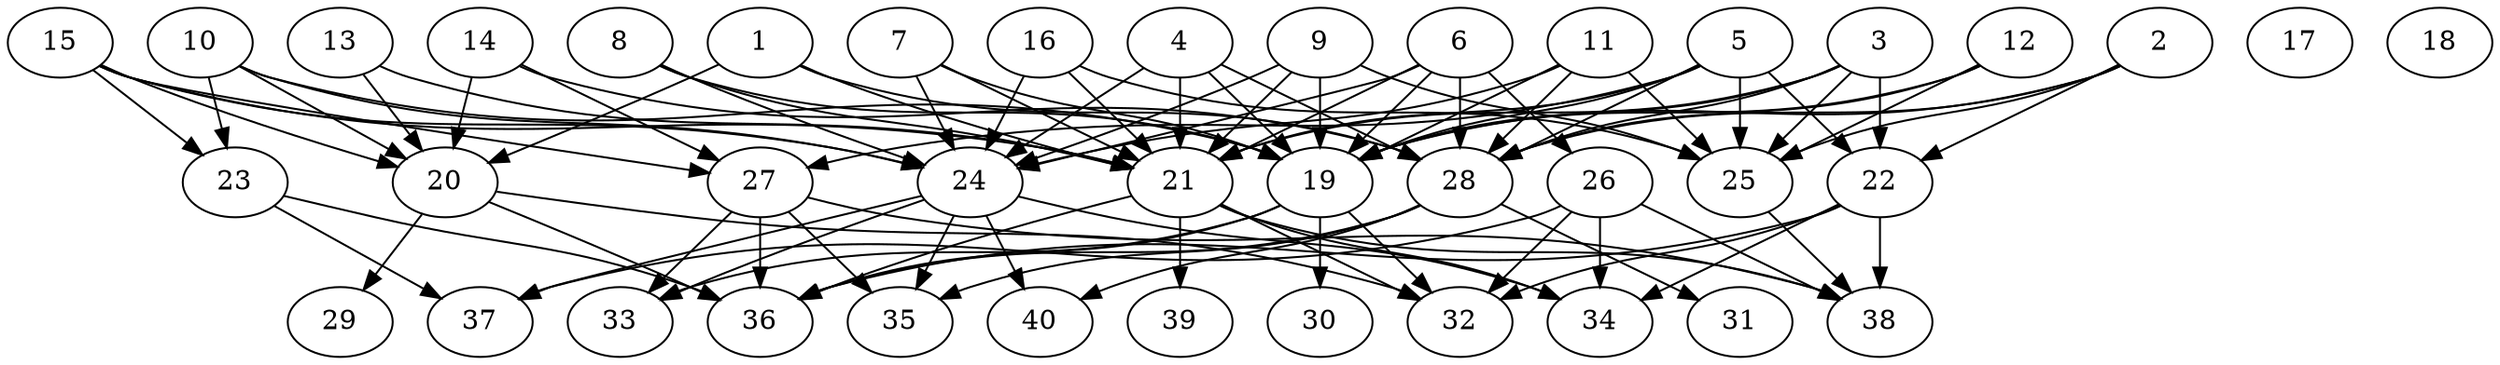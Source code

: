 // DAG (tier=3-complex, mode=compute, n=40, ccr=0.499, fat=0.735, density=0.630, regular=0.301, jump=0.272, mindata=1048576, maxdata=16777216)
// DAG automatically generated by daggen at Sun Aug 24 16:33:35 2025
// /home/ermia/Project/Environments/daggen/bin/daggen --dot --ccr 0.499 --fat 0.735 --regular 0.301 --density 0.630 --jump 0.272 --mindata 1048576 --maxdata 16777216 -n 40 
digraph G {
  1 [size="3204075132540308480", alpha="0.19", expect_size="1602037566270154240"]
  1 -> 20 [size ="1100343853187072"]
  1 -> 21 [size ="1100343853187072"]
  1 -> 28 [size ="1100343853187072"]
  2 [size="66051975163256112", alpha="0.11", expect_size="33025987581628056"]
  2 -> 19 [size ="121004026232832"]
  2 -> 22 [size ="121004026232832"]
  2 -> 25 [size ="121004026232832"]
  2 -> 28 [size ="121004026232832"]
  3 [size="51307163087195672", alpha="0.17", expect_size="25653581543597836"]
  3 -> 19 [size ="1428381979639808"]
  3 -> 21 [size ="1428381979639808"]
  3 -> 22 [size ="1428381979639808"]
  3 -> 25 [size ="1428381979639808"]
  3 -> 28 [size ="1428381979639808"]
  4 [size="70238044648740480", alpha="0.07", expect_size="35119022324370240"]
  4 -> 19 [size ="1112482563227648"]
  4 -> 21 [size ="1112482563227648"]
  4 -> 24 [size ="1112482563227648"]
  4 -> 28 [size ="1112482563227648"]
  5 [size="3179531922355257344000", alpha="0.10", expect_size="1589765961177628672000"]
  5 -> 19 [size ="1729811500236800"]
  5 -> 21 [size ="1729811500236800"]
  5 -> 22 [size ="1729811500236800"]
  5 -> 25 [size ="1729811500236800"]
  5 -> 27 [size ="1729811500236800"]
  5 -> 28 [size ="1729811500236800"]
  6 [size="40960994234944480", alpha="0.17", expect_size="20480497117472240"]
  6 -> 19 [size ="25455767846912"]
  6 -> 21 [size ="25455767846912"]
  6 -> 24 [size ="25455767846912"]
  6 -> 26 [size ="25455767846912"]
  6 -> 28 [size ="25455767846912"]
  7 [size="1925143010478746", alpha="0.01", expect_size="962571505239373"]
  7 -> 19 [size ="43492659167232"]
  7 -> 21 [size ="43492659167232"]
  7 -> 24 [size ="43492659167232"]
  8 [size="238901968560408576", alpha="0.20", expect_size="119450984280204288"]
  8 -> 19 [size ="265892868915200"]
  8 -> 21 [size ="265892868915200"]
  8 -> 24 [size ="265892868915200"]
  9 [size="44808795141532136", alpha="0.07", expect_size="22404397570766068"]
  9 -> 19 [size ="119036771827712"]
  9 -> 21 [size ="119036771827712"]
  9 -> 24 [size ="119036771827712"]
  9 -> 25 [size ="119036771827712"]
  10 [size="15104684807847673856", alpha="0.17", expect_size="7552342403923836928"]
  10 -> 19 [size ="48883740704768"]
  10 -> 20 [size ="48883740704768"]
  10 -> 23 [size ="48883740704768"]
  10 -> 24 [size ="48883740704768"]
  11 [size="11982566818288796", alpha="0.01", expect_size="5991283409144398"]
  11 -> 19 [size ="383793043079168"]
  11 -> 24 [size ="383793043079168"]
  11 -> 25 [size ="383793043079168"]
  11 -> 28 [size ="383793043079168"]
  12 [size="12041926828257374", alpha="0.05", expect_size="6020963414128687"]
  12 -> 19 [size ="429566657036288"]
  12 -> 25 [size ="429566657036288"]
  12 -> 28 [size ="429566657036288"]
  13 [size="1322153678022392576", alpha="0.10", expect_size="661076839011196288"]
  13 -> 20 [size ="577056001753088"]
  13 -> 21 [size ="577056001753088"]
  14 [size="183858151884375195648", alpha="0.08", expect_size="91929075942187597824"]
  14 -> 20 [size ="258669514063872"]
  14 -> 27 [size ="258669514063872"]
  14 -> 28 [size ="258669514063872"]
  15 [size="1066674590425500", alpha="0.08", expect_size="533337295212750"]
  15 -> 20 [size ="41603544645632"]
  15 -> 21 [size ="41603544645632"]
  15 -> 23 [size ="41603544645632"]
  15 -> 24 [size ="41603544645632"]
  15 -> 27 [size ="41603544645632"]
  16 [size="823630829071982657536", alpha="0.14", expect_size="411815414535991328768"]
  16 -> 21 [size ="702929413603328"]
  16 -> 24 [size ="702929413603328"]
  16 -> 25 [size ="702929413603328"]
  17 [size="336386156917097664", alpha="0.08", expect_size="168193078458548832"]
  18 [size="51870411611084685312", alpha="0.11", expect_size="25935205805542342656"]
  19 [size="164694177544878976", alpha="0.15", expect_size="82347088772439488"]
  19 -> 30 [size ="381187415605248"]
  19 -> 32 [size ="381187415605248"]
  19 -> 33 [size ="381187415605248"]
  19 -> 36 [size ="381187415605248"]
  20 [size="173431552187422816", alpha="0.17", expect_size="86715776093711408"]
  20 -> 29 [size ="403094626107392"]
  20 -> 32 [size ="403094626107392"]
  20 -> 36 [size ="403094626107392"]
  21 [size="3429167278014990848", alpha="0.01", expect_size="1714583639007495424"]
  21 -> 32 [size ="1391407008841728"]
  21 -> 34 [size ="1391407008841728"]
  21 -> 36 [size ="1391407008841728"]
  21 -> 38 [size ="1391407008841728"]
  21 -> 39 [size ="1391407008841728"]
  22 [size="8118931724634602", alpha="0.06", expect_size="4059465862317301"]
  22 -> 32 [size ="160636608708608"]
  22 -> 34 [size ="160636608708608"]
  22 -> 36 [size ="160636608708608"]
  22 -> 38 [size ="160636608708608"]
  23 [size="94910448565667968", alpha="0.12", expect_size="47455224282833984"]
  23 -> 36 [size ="39501116211200"]
  23 -> 37 [size ="39501116211200"]
  24 [size="55658307153595936", alpha="0.10", expect_size="27829153576797968"]
  24 -> 33 [size ="129495285628928"]
  24 -> 34 [size ="129495285628928"]
  24 -> 35 [size ="129495285628928"]
  24 -> 37 [size ="129495285628928"]
  24 -> 40 [size ="129495285628928"]
  25 [size="405263076123281024", alpha="0.10", expect_size="202631538061640512"]
  25 -> 38 [size ="307247062188032"]
  26 [size="6527579270689481", alpha="0.14", expect_size="3263789635344740"]
  26 -> 32 [size ="321834281074688"]
  26 -> 34 [size ="321834281074688"]
  26 -> 37 [size ="321834281074688"]
  26 -> 38 [size ="321834281074688"]
  27 [size="379175015946441472", alpha="0.13", expect_size="189587507973220736"]
  27 -> 33 [size ="193757014130688"]
  27 -> 35 [size ="193757014130688"]
  27 -> 36 [size ="193757014130688"]
  27 -> 38 [size ="193757014130688"]
  28 [size="1549298856624128000000", alpha="0.09", expect_size="774649428312064000000"]
  28 -> 31 [size ="1071141355520000"]
  28 -> 35 [size ="1071141355520000"]
  28 -> 36 [size ="1071141355520000"]
  28 -> 40 [size ="1071141355520000"]
  29 [size="15610473659098746", alpha="0.11", expect_size="7805236829549373"]
  30 [size="58282197332280528", alpha="0.14", expect_size="29141098666140264"]
  31 [size="2762783433000482766848", alpha="0.00", expect_size="1381391716500241383424"]
  32 [size="29847702449345456", alpha="0.17", expect_size="14923851224672728"]
  33 [size="4674967941249169883136", alpha="0.07", expect_size="2337483970624584941568"]
  34 [size="33141716938603400", alpha="0.18", expect_size="16570858469301700"]
  35 [size="4581971879895498752", alpha="0.14", expect_size="2290985939947749376"]
  36 [size="10094102585822812", alpha="0.07", expect_size="5047051292911406"]
  37 [size="3644210281655931240448", alpha="0.11", expect_size="1822105140827965620224"]
  38 [size="1190821852470285697024", alpha="0.09", expect_size="595410926235142848512"]
  39 [size="67083368249497223168", alpha="0.14", expect_size="33541684124748611584"]
  40 [size="6536241856248189", alpha="0.03", expect_size="3268120928124094"]
}
